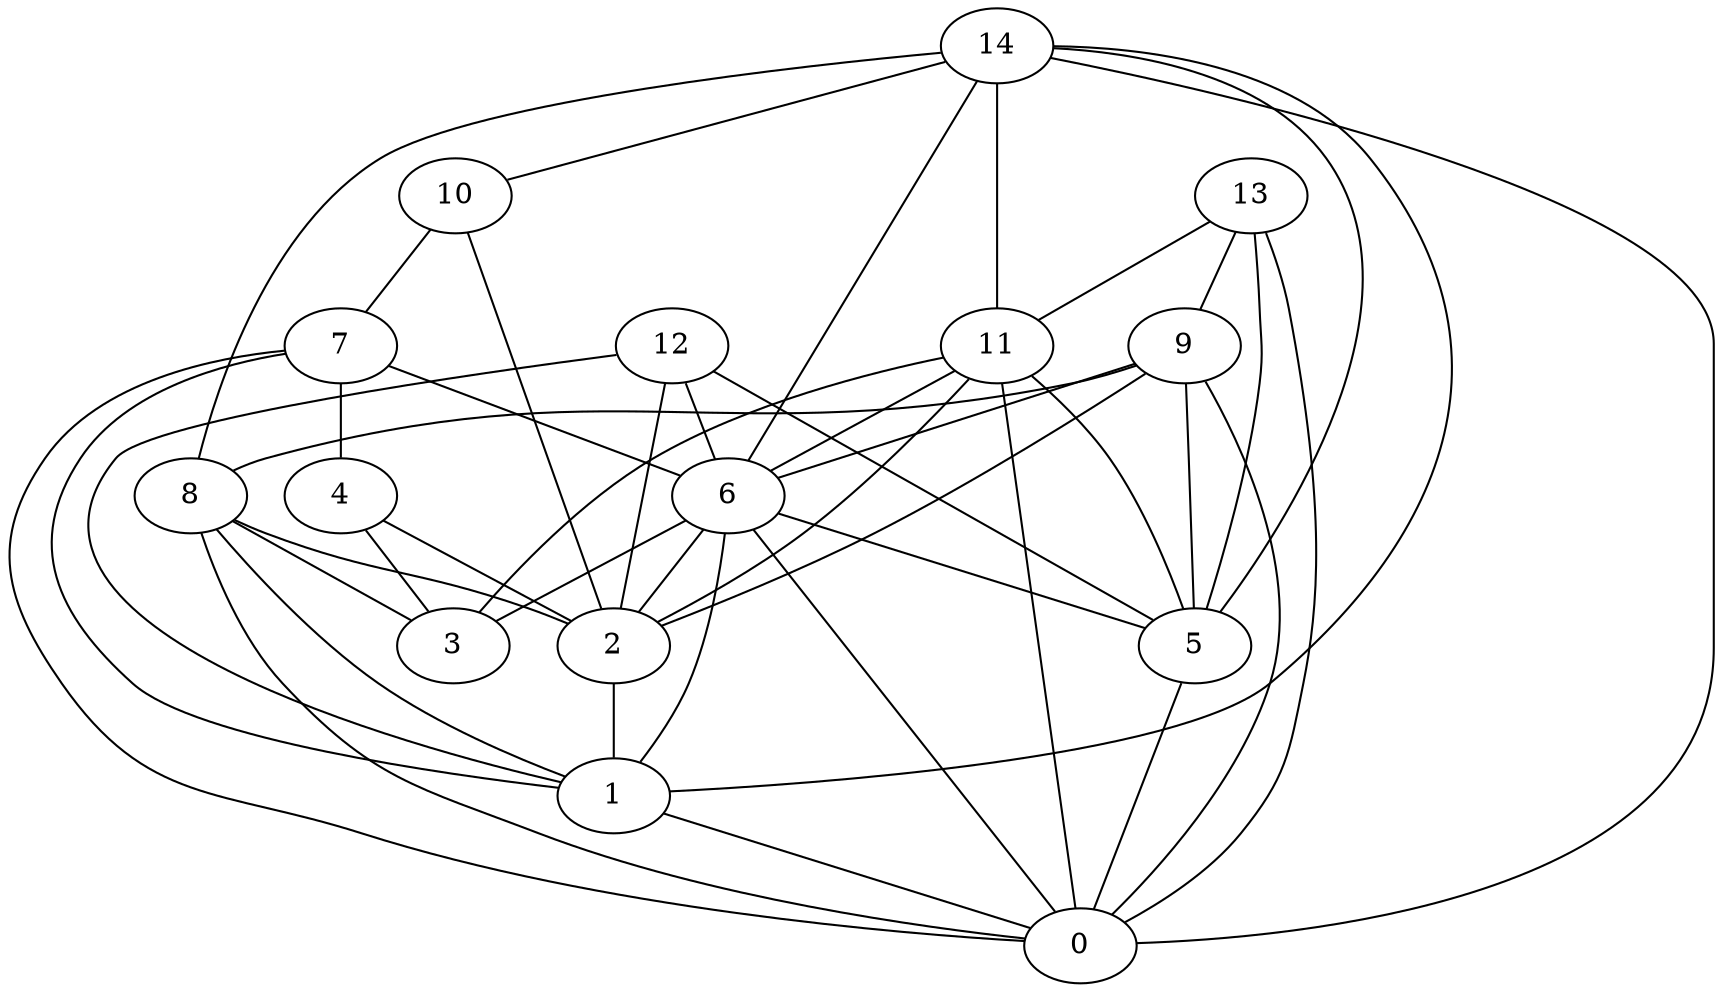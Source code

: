 digraph "sensornet-topology" {
label = "";
rankdir="BT";"0"->"1" [arrowhead = "both"] 
"0"->"5" [arrowhead = "both"] 
"0"->"6" [arrowhead = "both"] 
"0"->"7" [arrowhead = "both"] 
"0"->"8" [arrowhead = "both"] 
"0"->"9" [arrowhead = "both"] 
"0"->"11" [arrowhead = "both"] 
"0"->"13" [arrowhead = "both"] 
"0"->"14" [arrowhead = "both"] 
"1"->"2" [arrowhead = "both"] 
"1"->"6" [arrowhead = "both"] 
"1"->"7" [arrowhead = "both"] 
"1"->"8" [arrowhead = "both"] 
"1"->"12" [arrowhead = "both"] 
"1"->"14" [arrowhead = "both"] 
"2"->"4" [arrowhead = "both"] 
"2"->"6" [arrowhead = "both"] 
"2"->"8" [arrowhead = "both"] 
"2"->"9" [arrowhead = "both"] 
"2"->"10" [arrowhead = "both"] 
"2"->"11" [arrowhead = "both"] 
"2"->"12" [arrowhead = "both"] 
"3"->"4" [arrowhead = "both"] 
"3"->"6" [arrowhead = "both"] 
"3"->"8" [arrowhead = "both"] 
"3"->"11" [arrowhead = "both"] 
"4"->"7" [arrowhead = "both"] 
"5"->"6" [arrowhead = "both"] 
"5"->"9" [arrowhead = "both"] 
"5"->"11" [arrowhead = "both"] 
"5"->"12" [arrowhead = "both"] 
"5"->"13" [arrowhead = "both"] 
"5"->"14" [arrowhead = "both"] 
"6"->"7" [arrowhead = "both"] 
"6"->"9" [arrowhead = "both"] 
"6"->"11" [arrowhead = "both"] 
"6"->"12" [arrowhead = "both"] 
"6"->"14" [arrowhead = "both"] 
"7"->"10" [arrowhead = "both"] 
"8"->"9" [arrowhead = "both"] 
"8"->"14" [arrowhead = "both"] 
"9"->"13" [arrowhead = "both"] 
"10"->"14" [arrowhead = "both"] 
"11"->"13" [arrowhead = "both"] 
"11"->"14" [arrowhead = "both"] 
}